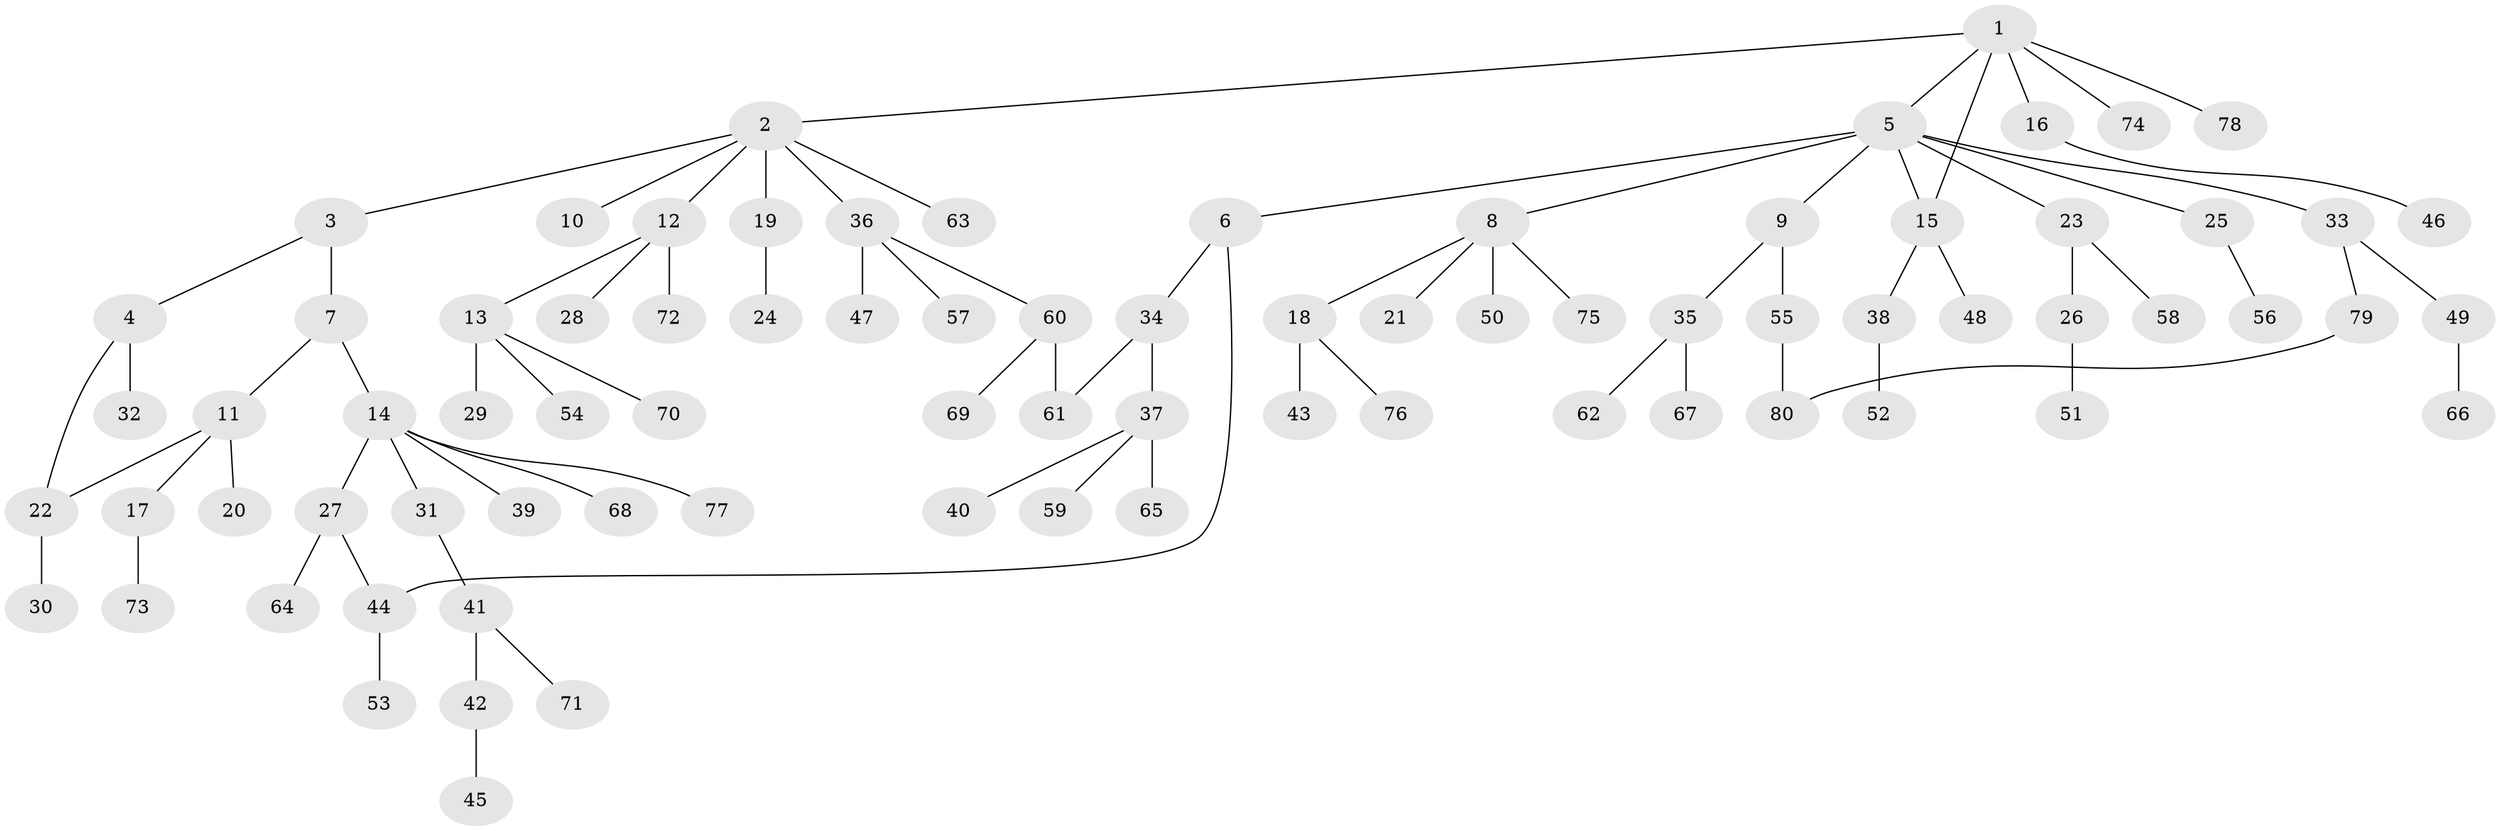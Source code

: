 // Generated by graph-tools (version 1.1) at 2025/25/03/09/25 03:25:35]
// undirected, 80 vertices, 84 edges
graph export_dot {
graph [start="1"]
  node [color=gray90,style=filled];
  1;
  2;
  3;
  4;
  5;
  6;
  7;
  8;
  9;
  10;
  11;
  12;
  13;
  14;
  15;
  16;
  17;
  18;
  19;
  20;
  21;
  22;
  23;
  24;
  25;
  26;
  27;
  28;
  29;
  30;
  31;
  32;
  33;
  34;
  35;
  36;
  37;
  38;
  39;
  40;
  41;
  42;
  43;
  44;
  45;
  46;
  47;
  48;
  49;
  50;
  51;
  52;
  53;
  54;
  55;
  56;
  57;
  58;
  59;
  60;
  61;
  62;
  63;
  64;
  65;
  66;
  67;
  68;
  69;
  70;
  71;
  72;
  73;
  74;
  75;
  76;
  77;
  78;
  79;
  80;
  1 -- 2;
  1 -- 5;
  1 -- 16;
  1 -- 74;
  1 -- 78;
  1 -- 15;
  2 -- 3;
  2 -- 10;
  2 -- 12;
  2 -- 19;
  2 -- 36;
  2 -- 63;
  3 -- 4;
  3 -- 7;
  4 -- 22;
  4 -- 32;
  5 -- 6;
  5 -- 8;
  5 -- 9;
  5 -- 15;
  5 -- 23;
  5 -- 25;
  5 -- 33;
  6 -- 34;
  6 -- 44;
  7 -- 11;
  7 -- 14;
  8 -- 18;
  8 -- 21;
  8 -- 50;
  8 -- 75;
  9 -- 35;
  9 -- 55;
  11 -- 17;
  11 -- 20;
  11 -- 22;
  12 -- 13;
  12 -- 28;
  12 -- 72;
  13 -- 29;
  13 -- 54;
  13 -- 70;
  14 -- 27;
  14 -- 31;
  14 -- 39;
  14 -- 68;
  14 -- 77;
  15 -- 38;
  15 -- 48;
  16 -- 46;
  17 -- 73;
  18 -- 43;
  18 -- 76;
  19 -- 24;
  22 -- 30;
  23 -- 26;
  23 -- 58;
  25 -- 56;
  26 -- 51;
  27 -- 44;
  27 -- 64;
  31 -- 41;
  33 -- 49;
  33 -- 79;
  34 -- 37;
  34 -- 61;
  35 -- 62;
  35 -- 67;
  36 -- 47;
  36 -- 57;
  36 -- 60;
  37 -- 40;
  37 -- 59;
  37 -- 65;
  38 -- 52;
  41 -- 42;
  41 -- 71;
  42 -- 45;
  44 -- 53;
  49 -- 66;
  55 -- 80;
  60 -- 69;
  60 -- 61;
  79 -- 80;
}
